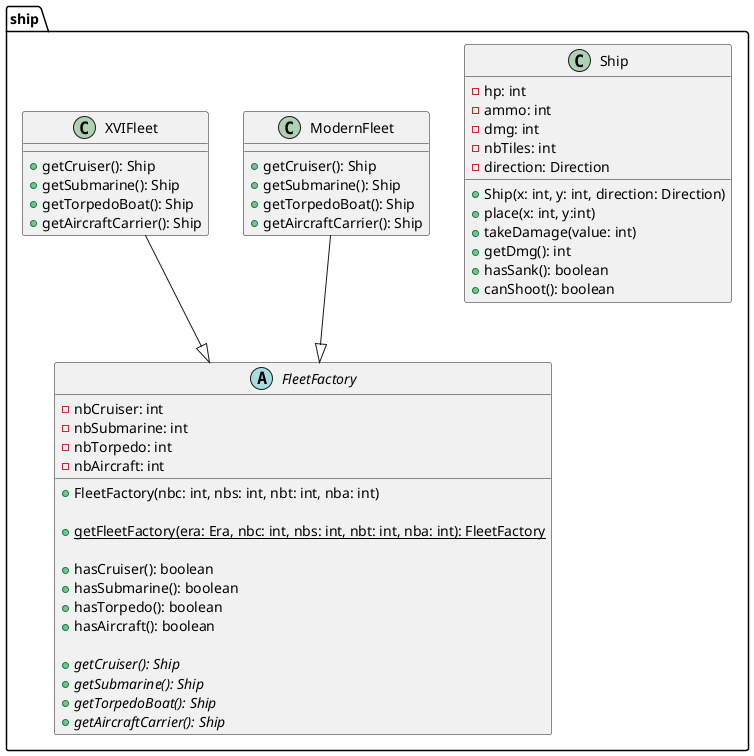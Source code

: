 @startuml

package ship{

    class Ship{
        - hp: int
        - ammo: int
        - dmg: int
        - nbTiles: int
        - direction: Direction
        + Ship(x: int, y: int, direction: Direction)
        + place(x: int, y:int)
        + takeDamage(value: int)
        + getDmg(): int
        + hasSank(): boolean
        + canShoot(): boolean
    }


    abstract FleetFactory{
        - nbCruiser: int
        - nbSubmarine: int
        - nbTorpedo: int
        - nbAircraft: int
        + FleetFactory(nbc: int, nbs: int, nbt: int, nba: int)

        + {static} getFleetFactory(era: Era, nbc: int, nbs: int, nbt: int, nba: int): FleetFactory

        + hasCruiser(): boolean
        + hasSubmarine(): boolean
        + hasTorpedo(): boolean
        + hasAircraft(): boolean

        + {abstract} getCruiser(): Ship
        + {abstract} getSubmarine(): Ship
        + {abstract} getTorpedoBoat(): Ship
        + {abstract} getAircraftCarrier(): Ship
    }

    class ModernFleet{
        + getCruiser(): Ship
        + getSubmarine(): Ship
        + getTorpedoBoat(): Ship
        + getAircraftCarrier(): Ship
    }

    class XVIFleet{
        + getCruiser(): Ship
        + getSubmarine(): Ship
        + getTorpedoBoat(): Ship
        + getAircraftCarrier(): Ship
    }

    ModernFleet --|> FleetFactory
    XVIFleet --|> FleetFactory

}

@enduml